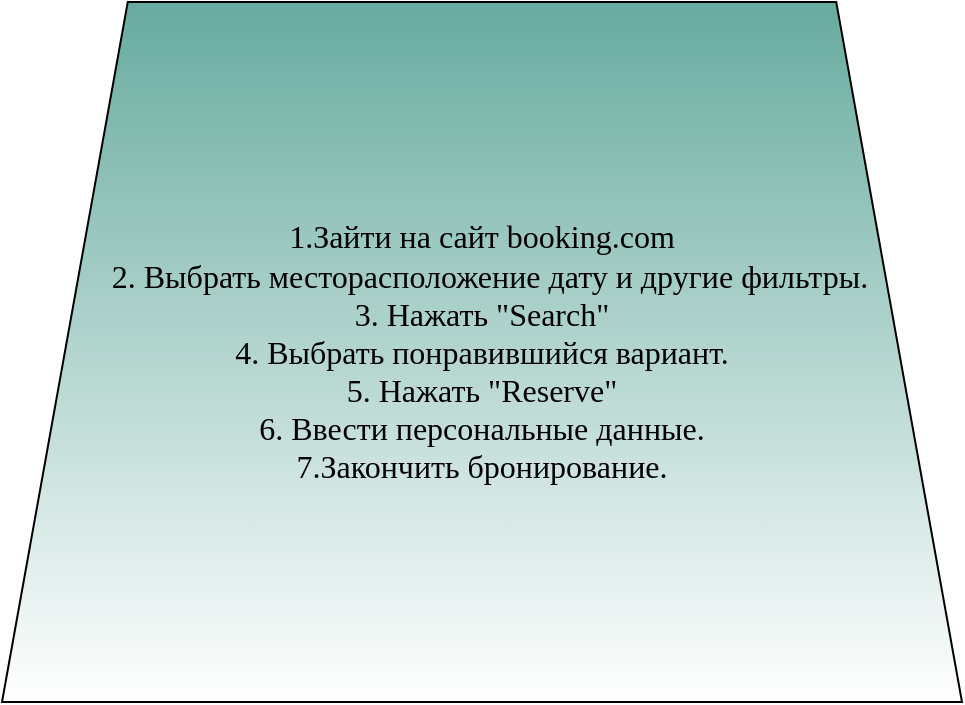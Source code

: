 <mxfile version="12.3.2" type="google" pages="1"><diagram id="nsi9XLicRmaEXkyKKsy1" name="Page-1"><mxGraphModel dx="1422" dy="794" grid="1" gridSize="10" guides="1" tooltips="1" connect="1" arrows="1" fold="1" page="1" pageScale="1" pageWidth="827" pageHeight="1169" math="0" shadow="0"><root><mxCell id="0"/><mxCell id="1" parent="0"/><mxCell id="LyeMsEDqQguqxRX1xHjF-4" value="1.Зайти на сайт booking.com&lt;br&gt;&amp;nbsp; 2. Выбрать месторасположение дату и другие фильтры.&lt;br&gt;3. Нажать &quot;Search&quot;&lt;br&gt;4. Выбрать понравившийся вариант.&lt;br&gt;5. Нажать &quot;Reserve&quot;&lt;br&gt;6. Ввести персональные данные.&lt;br&gt;7.Закончить бронирование." style="shape=trapezoid;perimeter=trapezoidPerimeter;size=0.131;fontFamily=Times New Roman;labelPosition=center;verticalLabelPosition=middle;align=center;verticalAlign=middle;textDirection=ltr;fontSize=16;labelBackgroundColor=none;strokeWidth=1;gradientColor=#ffffff;fillColor=#67AB9F;labelBorderColor=none;whiteSpace=wrap;html=1;fontColor=#000000;" parent="1" vertex="1"><mxGeometry x="180" y="200" width="480" height="350" as="geometry"/></mxCell></root></mxGraphModel></diagram></mxfile>